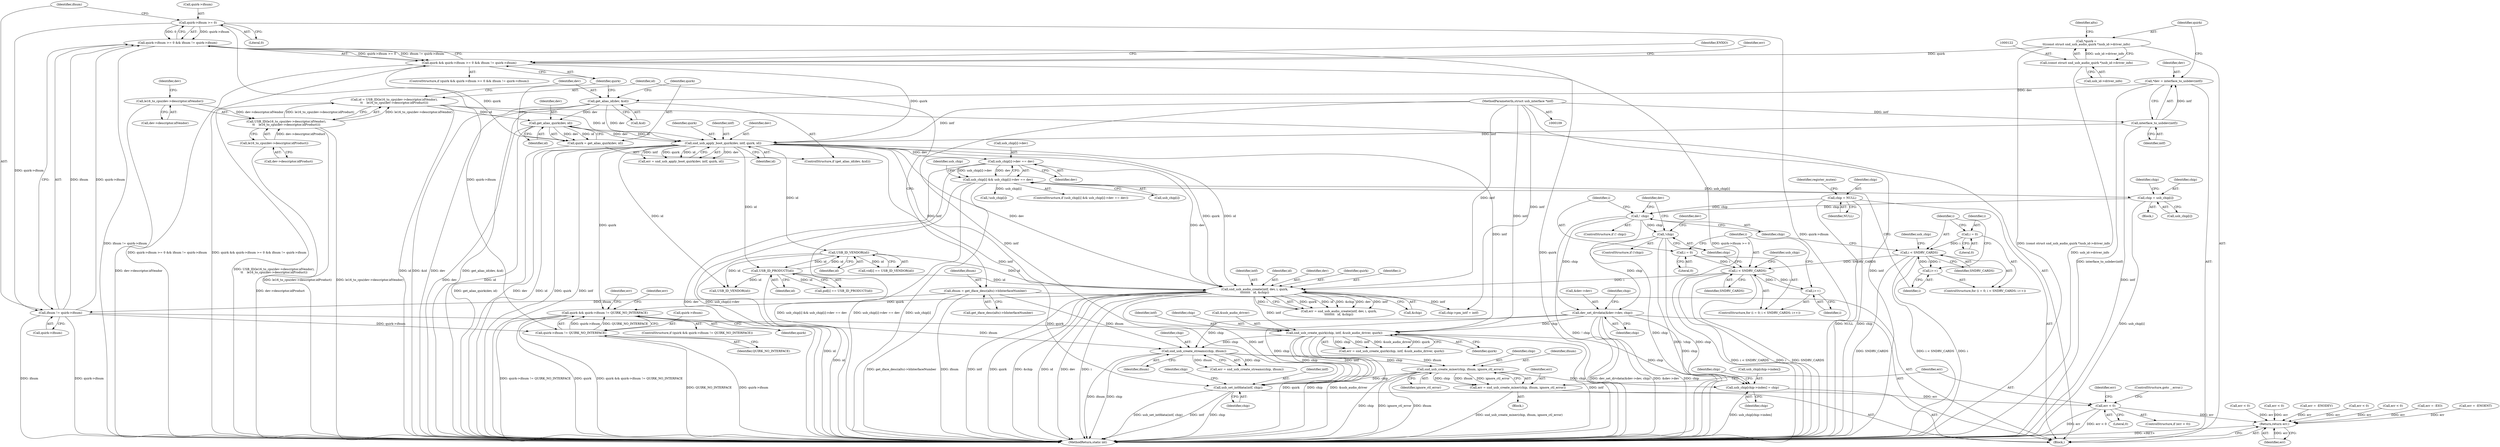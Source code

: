 digraph "0_linux_5f8cf712582617d523120df67d392059eaf2fc4b@API" {
"1000443" [label="(Call,snd_usb_create_mixer(chip, ifnum, ignore_ctl_error))"];
"1000433" [label="(Call,snd_usb_create_streams(chip, ifnum))"];
"1000415" [label="(Call,snd_usb_create_quirk(chip, intf, &usb_audio_driver, quirk))"];
"1000380" [label="(Call,dev_set_drvdata(&dev->dev, chip))"];
"1000262" [label="(Call,! chip)"];
"1000250" [label="(Call,chip = usb_chip[i])"];
"1000218" [label="(Call,usb_chip[i] && usb_chip[i]->dev == dev)"];
"1000222" [label="(Call,usb_chip[i]->dev == dev)"];
"1000190" [label="(Call,snd_usb_apply_boot_quirk(dev, intf, quirk, id))"];
"1000168" [label="(Call,get_alias_quirk(dev, id))"];
"1000162" [label="(Call,get_alias_id(dev, &id))"];
"1000114" [label="(Call,*dev = interface_to_usbdev(intf))"];
"1000116" [label="(Call,interface_to_usbdev(intf))"];
"1000110" [label="(MethodParameterIn,struct usb_interface *intf)"];
"1000146" [label="(Call,id = USB_ID(le16_to_cpu(dev->descriptor.idVendor),\n\t\t    le16_to_cpu(dev->descriptor.idProduct)))"];
"1000148" [label="(Call,USB_ID(le16_to_cpu(dev->descriptor.idVendor),\n\t\t    le16_to_cpu(dev->descriptor.idProduct)))"];
"1000149" [label="(Call,le16_to_cpu(dev->descriptor.idVendor))"];
"1000155" [label="(Call,le16_to_cpu(dev->descriptor.idProduct))"];
"1000172" [label="(Call,quirk && quirk->ifnum >= 0 && ifnum != quirk->ifnum)"];
"1000166" [label="(Call,quirk = get_alias_quirk(dev, id))"];
"1000119" [label="(Call,*quirk =\n\t\t(const struct snd_usb_audio_quirk *)usb_id->driver_info)"];
"1000121" [label="(Call,(const struct snd_usb_audio_quirk *)usb_id->driver_info)"];
"1000174" [label="(Call,quirk->ifnum >= 0 && ifnum != quirk->ifnum)"];
"1000175" [label="(Call,quirk->ifnum >= 0)"];
"1000180" [label="(Call,ifnum != quirk->ifnum)"];
"1000140" [label="(Call,ifnum = get_iface_desc(alts)->bInterfaceNumber)"];
"1000201" [label="(Call,chip = NULL)"];
"1000366" [label="(Call,!chip)"];
"1000315" [label="(Call,snd_usb_audio_create(intf, dev, i, quirk,\n\t\t\t\t\t\t\t\t   id, &chip))"];
"1000269" [label="(Call,i < SNDRV_CARDS)"];
"1000266" [label="(Call,i = 0)"];
"1000272" [label="(Call,i++)"];
"1000211" [label="(Call,i < SNDRV_CARDS)"];
"1000208" [label="(Call,i = 0)"];
"1000214" [label="(Call,i++)"];
"1000292" [label="(Call,USB_ID_VENDOR(id))"];
"1000305" [label="(Call,USB_ID_PRODUCT(id))"];
"1000405" [label="(Call,quirk && quirk->ifnum != QUIRK_NO_INTERFACE)"];
"1000407" [label="(Call,quirk->ifnum != QUIRK_NO_INTERFACE)"];
"1000441" [label="(Call,err = snd_usb_create_mixer(chip, ifnum, ignore_ctl_error))"];
"1000448" [label="(Call,err < 0)"];
"1000508" [label="(Return,return err;)"];
"1000463" [label="(Call,usb_chip[chip->index] = chip)"];
"1000474" [label="(Call,usb_set_intfdata(intf, chip))"];
"1000142" [label="(Call,get_iface_desc(alts)->bInterfaceNumber)"];
"1000148" [label="(Call,USB_ID(le16_to_cpu(dev->descriptor.idVendor),\n\t\t    le16_to_cpu(dev->descriptor.idProduct)))"];
"1000315" [label="(Call,snd_usb_audio_create(intf, dev, i, quirk,\n\t\t\t\t\t\t\t\t   id, &chip))"];
"1000217" [label="(ControlStructure,if (usb_chip[i] && usb_chip[i]->dev == dev))"];
"1000316" [label="(Identifier,intf)"];
"1000110" [label="(MethodParameterIn,struct usb_interface *intf)"];
"1000155" [label="(Call,le16_to_cpu(dev->descriptor.idProduct))"];
"1000169" [label="(Identifier,dev)"];
"1000320" [label="(Identifier,id)"];
"1000328" [label="(Call,chip->pm_intf = intf)"];
"1000293" [label="(Identifier,id)"];
"1000422" [label="(Call,err < 0)"];
"1000413" [label="(Call,err = snd_usb_create_quirk(chip, intf, &usb_audio_driver, quirk))"];
"1000218" [label="(Call,usb_chip[i] && usb_chip[i]->dev == dev)"];
"1000509" [label="(Identifier,err)"];
"1000463" [label="(Call,usb_chip[chip->index] = chip)"];
"1000317" [label="(Identifier,dev)"];
"1000219" [label="(Call,usb_chip[i])"];
"1000161" [label="(ControlStructure,if (get_alias_id(dev, &id)))"];
"1000404" [label="(ControlStructure,if (quirk && quirk->ifnum != QUIRK_NO_INTERFACE))"];
"1000276" [label="(Call,!usb_chip[i])"];
"1000305" [label="(Call,USB_ID_PRODUCT(id))"];
"1000272" [label="(Call,i++)"];
"1000207" [label="(ControlStructure,for (i = 0; i < SNDRV_CARDS; i++))"];
"1000385" [label="(Identifier,chip)"];
"1000114" [label="(Call,*dev = interface_to_usbdev(intf))"];
"1000420" [label="(Identifier,quirk)"];
"1000273" [label="(Identifier,i)"];
"1000407" [label="(Call,quirk->ifnum != QUIRK_NO_INTERFACE)"];
"1000375" [label="(Call,err = -ENODEV)"];
"1000191" [label="(Identifier,dev)"];
"1000147" [label="(Identifier,id)"];
"1000167" [label="(Identifier,quirk)"];
"1000251" [label="(Identifier,chip)"];
"1000172" [label="(Call,quirk && quirk->ifnum >= 0 && ifnum != quirk->ifnum)"];
"1000464" [label="(Call,usb_chip[chip->index])"];
"1000447" [label="(ControlStructure,if (err < 0))"];
"1000190" [label="(Call,snd_usb_apply_boot_quirk(dev, intf, quirk, id))"];
"1000193" [label="(Identifier,quirk)"];
"1000321" [label="(Call,&chip)"];
"1000451" [label="(ControlStructure,goto __error;)"];
"1000176" [label="(Call,quirk->ifnum)"];
"1000182" [label="(Call,quirk->ifnum)"];
"1000203" [label="(Identifier,NULL)"];
"1000441" [label="(Call,err = snd_usb_create_mixer(chip, ifnum, ignore_ctl_error))"];
"1000367" [label="(Identifier,chip)"];
"1000211" [label="(Call,i < SNDRV_CARDS)"];
"1000120" [label="(Identifier,quirk)"];
"1000171" [label="(ControlStructure,if (quirk && quirk->ifnum >= 0 && ifnum != quirk->ifnum))"];
"1000433" [label="(Call,snd_usb_create_streams(chip, ifnum))"];
"1000366" [label="(Call,!chip)"];
"1000476" [label="(Identifier,chip)"];
"1000510" [label="(MethodReturn,static int)"];
"1000162" [label="(Call,get_alias_id(dev, &id))"];
"1000187" [label="(Identifier,ENXIO)"];
"1000437" [label="(Call,err < 0)"];
"1000444" [label="(Identifier,chip)"];
"1000383" [label="(Identifier,dev)"];
"1000267" [label="(Identifier,i)"];
"1000288" [label="(Call,vid[i] == USB_ID_VENDOR(id))"];
"1000250" [label="(Call,chip = usb_chip[i])"];
"1000150" [label="(Call,dev->descriptor.idVendor)"];
"1000164" [label="(Call,&id)"];
"1000222" [label="(Call,usb_chip[i]->dev == dev)"];
"1000146" [label="(Call,id = USB_ID(le16_to_cpu(dev->descriptor.idVendor),\n\t\t    le16_to_cpu(dev->descriptor.idProduct)))"];
"1000121" [label="(Call,(const struct snd_usb_audio_quirk *)usb_id->driver_info)"];
"1000194" [label="(Identifier,id)"];
"1000431" [label="(Call,err = snd_usb_create_streams(chip, ifnum))"];
"1000474" [label="(Call,usb_set_intfdata(intf, chip))"];
"1000417" [label="(Identifier,intf)"];
"1000430" [label="(Block,)"];
"1000415" [label="(Call,snd_usb_create_quirk(chip, intf, &usb_audio_driver, quirk))"];
"1000188" [label="(Call,err = snd_usb_apply_boot_quirk(dev, intf, quirk, id))"];
"1000168" [label="(Call,get_alias_quirk(dev, id))"];
"1000268" [label="(Literal,0)"];
"1000306" [label="(Identifier,id)"];
"1000372" [label="(Identifier,dev)"];
"1000443" [label="(Call,snd_usb_create_mixer(chip, ifnum, ignore_ctl_error))"];
"1000414" [label="(Identifier,err)"];
"1000416" [label="(Identifier,chip)"];
"1000119" [label="(Call,*quirk =\n\t\t(const struct snd_usb_audio_quirk *)usb_id->driver_info)"];
"1000446" [label="(Identifier,ignore_ctl_error)"];
"1000508" [label="(Return,return err;)"];
"1000301" [label="(Call,pid[i] == USB_ID_PRODUCT(id))"];
"1000170" [label="(Identifier,id)"];
"1000206" [label="(Identifier,register_mutex)"];
"1000389" [label="(Identifier,chip)"];
"1000192" [label="(Identifier,intf)"];
"1000140" [label="(Call,ifnum = get_iface_desc(alts)->bInterfaceNumber)"];
"1000408" [label="(Call,quirk->ifnum)"];
"1000209" [label="(Identifier,i)"];
"1000252" [label="(Call,usb_chip[i])"];
"1000265" [label="(ControlStructure,for (i = 0; i < SNDRV_CARDS; i++))"];
"1000235" [label="(Identifier,usb_chip)"];
"1000411" [label="(Identifier,QUIRK_NO_INTERFACE)"];
"1000180" [label="(Call,ifnum != quirk->ifnum)"];
"1000262" [label="(Call,! chip)"];
"1000181" [label="(Identifier,ifnum)"];
"1000449" [label="(Identifier,err)"];
"1000116" [label="(Call,interface_to_usbdev(intf))"];
"1000356" [label="(Call,USB_ID_VENDOR(id))"];
"1000173" [label="(Identifier,quirk)"];
"1000381" [label="(Call,&dev->dev)"];
"1000215" [label="(Identifier,i)"];
"1000115" [label="(Identifier,dev)"];
"1000319" [label="(Identifier,quirk)"];
"1000445" [label="(Identifier,ifnum)"];
"1000158" [label="(Identifier,dev)"];
"1000210" [label="(Literal,0)"];
"1000469" [label="(Identifier,chip)"];
"1000214" [label="(Call,i++)"];
"1000434" [label="(Identifier,chip)"];
"1000459" [label="(Call,err < 0)"];
"1000201" [label="(Call,chip = NULL)"];
"1000220" [label="(Identifier,usb_chip)"];
"1000189" [label="(Identifier,err)"];
"1000269" [label="(Call,i < SNDRV_CARDS)"];
"1000228" [label="(Identifier,dev)"];
"1000448" [label="(Call,err < 0)"];
"1000245" [label="(Call,err = -EIO)"];
"1000261" [label="(ControlStructure,if (! chip))"];
"1000380" [label="(Call,dev_set_drvdata(&dev->dev, chip))"];
"1000112" [label="(Block,)"];
"1000175" [label="(Call,quirk->ifnum >= 0)"];
"1000208" [label="(Call,i = 0)"];
"1000450" [label="(Literal,0)"];
"1000117" [label="(Identifier,intf)"];
"1000229" [label="(Block,)"];
"1000163" [label="(Identifier,dev)"];
"1000149" [label="(Call,le16_to_cpu(dev->descriptor.idVendor))"];
"1000365" [label="(ControlStructure,if (!chip))"];
"1000318" [label="(Identifier,i)"];
"1000278" [label="(Identifier,usb_chip)"];
"1000179" [label="(Literal,0)"];
"1000475" [label="(Identifier,intf)"];
"1000271" [label="(Identifier,SNDRV_CARDS)"];
"1000174" [label="(Call,quirk->ifnum >= 0 && ifnum != quirk->ifnum)"];
"1000360" [label="(Call,err = -ENOENT)"];
"1000472" [label="(Identifier,chip)"];
"1000453" [label="(Identifier,err)"];
"1000166" [label="(Call,quirk = get_alias_quirk(dev, id))"];
"1000270" [label="(Identifier,i)"];
"1000202" [label="(Identifier,chip)"];
"1000406" [label="(Identifier,quirk)"];
"1000213" [label="(Identifier,SNDRV_CARDS)"];
"1000313" [label="(Call,err = snd_usb_audio_create(intf, dev, i, quirk,\n\t\t\t\t\t\t\t\t   id, &chip))"];
"1000405" [label="(Call,quirk && quirk->ifnum != QUIRK_NO_INTERFACE)"];
"1000324" [label="(Call,err < 0)"];
"1000435" [label="(Identifier,ifnum)"];
"1000442" [label="(Identifier,err)"];
"1000428" [label="(Identifier,err)"];
"1000258" [label="(Identifier,chip)"];
"1000212" [label="(Identifier,i)"];
"1000292" [label="(Call,USB_ID_VENDOR(id))"];
"1000141" [label="(Identifier,ifnum)"];
"1000156" [label="(Call,dev->descriptor.idProduct)"];
"1000480" [label="(Identifier,chip)"];
"1000266" [label="(Call,i = 0)"];
"1000263" [label="(Identifier,chip)"];
"1000133" [label="(Identifier,alts)"];
"1000123" [label="(Call,usb_id->driver_info)"];
"1000223" [label="(Call,usb_chip[i]->dev)"];
"1000418" [label="(Call,&usb_audio_driver)"];
"1000443" -> "1000441"  [label="AST: "];
"1000443" -> "1000446"  [label="CFG: "];
"1000444" -> "1000443"  [label="AST: "];
"1000445" -> "1000443"  [label="AST: "];
"1000446" -> "1000443"  [label="AST: "];
"1000441" -> "1000443"  [label="CFG: "];
"1000443" -> "1000510"  [label="DDG: ignore_ctl_error"];
"1000443" -> "1000510"  [label="DDG: ifnum"];
"1000443" -> "1000510"  [label="DDG: chip"];
"1000443" -> "1000441"  [label="DDG: chip"];
"1000443" -> "1000441"  [label="DDG: ifnum"];
"1000443" -> "1000441"  [label="DDG: ignore_ctl_error"];
"1000433" -> "1000443"  [label="DDG: chip"];
"1000433" -> "1000443"  [label="DDG: ifnum"];
"1000443" -> "1000463"  [label="DDG: chip"];
"1000443" -> "1000474"  [label="DDG: chip"];
"1000433" -> "1000431"  [label="AST: "];
"1000433" -> "1000435"  [label="CFG: "];
"1000434" -> "1000433"  [label="AST: "];
"1000435" -> "1000433"  [label="AST: "];
"1000431" -> "1000433"  [label="CFG: "];
"1000433" -> "1000510"  [label="DDG: chip"];
"1000433" -> "1000510"  [label="DDG: ifnum"];
"1000433" -> "1000431"  [label="DDG: chip"];
"1000433" -> "1000431"  [label="DDG: ifnum"];
"1000415" -> "1000433"  [label="DDG: chip"];
"1000380" -> "1000433"  [label="DDG: chip"];
"1000140" -> "1000433"  [label="DDG: ifnum"];
"1000180" -> "1000433"  [label="DDG: ifnum"];
"1000415" -> "1000413"  [label="AST: "];
"1000415" -> "1000420"  [label="CFG: "];
"1000416" -> "1000415"  [label="AST: "];
"1000417" -> "1000415"  [label="AST: "];
"1000418" -> "1000415"  [label="AST: "];
"1000420" -> "1000415"  [label="AST: "];
"1000413" -> "1000415"  [label="CFG: "];
"1000415" -> "1000510"  [label="DDG: quirk"];
"1000415" -> "1000510"  [label="DDG: chip"];
"1000415" -> "1000510"  [label="DDG: &usb_audio_driver"];
"1000415" -> "1000510"  [label="DDG: intf"];
"1000415" -> "1000413"  [label="DDG: chip"];
"1000415" -> "1000413"  [label="DDG: intf"];
"1000415" -> "1000413"  [label="DDG: &usb_audio_driver"];
"1000415" -> "1000413"  [label="DDG: quirk"];
"1000380" -> "1000415"  [label="DDG: chip"];
"1000190" -> "1000415"  [label="DDG: intf"];
"1000110" -> "1000415"  [label="DDG: intf"];
"1000315" -> "1000415"  [label="DDG: intf"];
"1000405" -> "1000415"  [label="DDG: quirk"];
"1000415" -> "1000463"  [label="DDG: chip"];
"1000415" -> "1000474"  [label="DDG: intf"];
"1000415" -> "1000474"  [label="DDG: chip"];
"1000380" -> "1000112"  [label="AST: "];
"1000380" -> "1000385"  [label="CFG: "];
"1000381" -> "1000380"  [label="AST: "];
"1000385" -> "1000380"  [label="AST: "];
"1000389" -> "1000380"  [label="CFG: "];
"1000380" -> "1000510"  [label="DDG: dev_set_drvdata(&dev->dev, chip)"];
"1000380" -> "1000510"  [label="DDG: &dev->dev"];
"1000380" -> "1000510"  [label="DDG: chip"];
"1000262" -> "1000380"  [label="DDG: chip"];
"1000366" -> "1000380"  [label="DDG: chip"];
"1000380" -> "1000463"  [label="DDG: chip"];
"1000380" -> "1000474"  [label="DDG: chip"];
"1000262" -> "1000261"  [label="AST: "];
"1000262" -> "1000263"  [label="CFG: "];
"1000263" -> "1000262"  [label="AST: "];
"1000267" -> "1000262"  [label="CFG: "];
"1000383" -> "1000262"  [label="CFG: "];
"1000262" -> "1000510"  [label="DDG: chip"];
"1000262" -> "1000510"  [label="DDG: ! chip"];
"1000250" -> "1000262"  [label="DDG: chip"];
"1000201" -> "1000262"  [label="DDG: chip"];
"1000262" -> "1000366"  [label="DDG: chip"];
"1000250" -> "1000229"  [label="AST: "];
"1000250" -> "1000252"  [label="CFG: "];
"1000251" -> "1000250"  [label="AST: "];
"1000252" -> "1000250"  [label="AST: "];
"1000258" -> "1000250"  [label="CFG: "];
"1000250" -> "1000510"  [label="DDG: usb_chip[i]"];
"1000218" -> "1000250"  [label="DDG: usb_chip[i]"];
"1000218" -> "1000217"  [label="AST: "];
"1000218" -> "1000219"  [label="CFG: "];
"1000218" -> "1000222"  [label="CFG: "];
"1000219" -> "1000218"  [label="AST: "];
"1000222" -> "1000218"  [label="AST: "];
"1000235" -> "1000218"  [label="CFG: "];
"1000215" -> "1000218"  [label="CFG: "];
"1000218" -> "1000510"  [label="DDG: usb_chip[i]"];
"1000218" -> "1000510"  [label="DDG: usb_chip[i] && usb_chip[i]->dev == dev"];
"1000218" -> "1000510"  [label="DDG: usb_chip[i]->dev == dev"];
"1000222" -> "1000218"  [label="DDG: usb_chip[i]->dev"];
"1000222" -> "1000218"  [label="DDG: dev"];
"1000218" -> "1000276"  [label="DDG: usb_chip[i]"];
"1000222" -> "1000228"  [label="CFG: "];
"1000223" -> "1000222"  [label="AST: "];
"1000228" -> "1000222"  [label="AST: "];
"1000222" -> "1000510"  [label="DDG: usb_chip[i]->dev"];
"1000222" -> "1000510"  [label="DDG: dev"];
"1000190" -> "1000222"  [label="DDG: dev"];
"1000222" -> "1000315"  [label="DDG: dev"];
"1000190" -> "1000188"  [label="AST: "];
"1000190" -> "1000194"  [label="CFG: "];
"1000191" -> "1000190"  [label="AST: "];
"1000192" -> "1000190"  [label="AST: "];
"1000193" -> "1000190"  [label="AST: "];
"1000194" -> "1000190"  [label="AST: "];
"1000188" -> "1000190"  [label="CFG: "];
"1000190" -> "1000510"  [label="DDG: id"];
"1000190" -> "1000510"  [label="DDG: dev"];
"1000190" -> "1000510"  [label="DDG: quirk"];
"1000190" -> "1000510"  [label="DDG: intf"];
"1000190" -> "1000188"  [label="DDG: dev"];
"1000190" -> "1000188"  [label="DDG: intf"];
"1000190" -> "1000188"  [label="DDG: quirk"];
"1000190" -> "1000188"  [label="DDG: id"];
"1000168" -> "1000190"  [label="DDG: dev"];
"1000168" -> "1000190"  [label="DDG: id"];
"1000162" -> "1000190"  [label="DDG: dev"];
"1000116" -> "1000190"  [label="DDG: intf"];
"1000110" -> "1000190"  [label="DDG: intf"];
"1000172" -> "1000190"  [label="DDG: quirk"];
"1000146" -> "1000190"  [label="DDG: id"];
"1000190" -> "1000292"  [label="DDG: id"];
"1000190" -> "1000305"  [label="DDG: id"];
"1000190" -> "1000315"  [label="DDG: intf"];
"1000190" -> "1000315"  [label="DDG: dev"];
"1000190" -> "1000315"  [label="DDG: quirk"];
"1000190" -> "1000315"  [label="DDG: id"];
"1000190" -> "1000356"  [label="DDG: id"];
"1000190" -> "1000405"  [label="DDG: quirk"];
"1000190" -> "1000474"  [label="DDG: intf"];
"1000168" -> "1000166"  [label="AST: "];
"1000168" -> "1000170"  [label="CFG: "];
"1000169" -> "1000168"  [label="AST: "];
"1000170" -> "1000168"  [label="AST: "];
"1000166" -> "1000168"  [label="CFG: "];
"1000168" -> "1000510"  [label="DDG: dev"];
"1000168" -> "1000510"  [label="DDG: id"];
"1000168" -> "1000166"  [label="DDG: dev"];
"1000168" -> "1000166"  [label="DDG: id"];
"1000162" -> "1000168"  [label="DDG: dev"];
"1000146" -> "1000168"  [label="DDG: id"];
"1000162" -> "1000161"  [label="AST: "];
"1000162" -> "1000164"  [label="CFG: "];
"1000163" -> "1000162"  [label="AST: "];
"1000164" -> "1000162"  [label="AST: "];
"1000167" -> "1000162"  [label="CFG: "];
"1000173" -> "1000162"  [label="CFG: "];
"1000162" -> "1000510"  [label="DDG: &id"];
"1000162" -> "1000510"  [label="DDG: dev"];
"1000162" -> "1000510"  [label="DDG: get_alias_id(dev, &id)"];
"1000114" -> "1000162"  [label="DDG: dev"];
"1000114" -> "1000112"  [label="AST: "];
"1000114" -> "1000116"  [label="CFG: "];
"1000115" -> "1000114"  [label="AST: "];
"1000116" -> "1000114"  [label="AST: "];
"1000120" -> "1000114"  [label="CFG: "];
"1000114" -> "1000510"  [label="DDG: interface_to_usbdev(intf)"];
"1000116" -> "1000114"  [label="DDG: intf"];
"1000116" -> "1000117"  [label="CFG: "];
"1000117" -> "1000116"  [label="AST: "];
"1000116" -> "1000510"  [label="DDG: intf"];
"1000110" -> "1000116"  [label="DDG: intf"];
"1000110" -> "1000109"  [label="AST: "];
"1000110" -> "1000510"  [label="DDG: intf"];
"1000110" -> "1000315"  [label="DDG: intf"];
"1000110" -> "1000328"  [label="DDG: intf"];
"1000110" -> "1000474"  [label="DDG: intf"];
"1000146" -> "1000112"  [label="AST: "];
"1000146" -> "1000148"  [label="CFG: "];
"1000147" -> "1000146"  [label="AST: "];
"1000148" -> "1000146"  [label="AST: "];
"1000163" -> "1000146"  [label="CFG: "];
"1000146" -> "1000510"  [label="DDG: USB_ID(le16_to_cpu(dev->descriptor.idVendor),\n\t\t    le16_to_cpu(dev->descriptor.idProduct))"];
"1000146" -> "1000510"  [label="DDG: id"];
"1000148" -> "1000146"  [label="DDG: le16_to_cpu(dev->descriptor.idVendor)"];
"1000148" -> "1000146"  [label="DDG: le16_to_cpu(dev->descriptor.idProduct)"];
"1000148" -> "1000155"  [label="CFG: "];
"1000149" -> "1000148"  [label="AST: "];
"1000155" -> "1000148"  [label="AST: "];
"1000148" -> "1000510"  [label="DDG: le16_to_cpu(dev->descriptor.idProduct)"];
"1000148" -> "1000510"  [label="DDG: le16_to_cpu(dev->descriptor.idVendor)"];
"1000149" -> "1000148"  [label="DDG: dev->descriptor.idVendor"];
"1000155" -> "1000148"  [label="DDG: dev->descriptor.idProduct"];
"1000149" -> "1000150"  [label="CFG: "];
"1000150" -> "1000149"  [label="AST: "];
"1000158" -> "1000149"  [label="CFG: "];
"1000149" -> "1000510"  [label="DDG: dev->descriptor.idVendor"];
"1000155" -> "1000156"  [label="CFG: "];
"1000156" -> "1000155"  [label="AST: "];
"1000155" -> "1000510"  [label="DDG: dev->descriptor.idProduct"];
"1000172" -> "1000171"  [label="AST: "];
"1000172" -> "1000173"  [label="CFG: "];
"1000172" -> "1000174"  [label="CFG: "];
"1000173" -> "1000172"  [label="AST: "];
"1000174" -> "1000172"  [label="AST: "];
"1000187" -> "1000172"  [label="CFG: "];
"1000189" -> "1000172"  [label="CFG: "];
"1000172" -> "1000510"  [label="DDG: quirk && quirk->ifnum >= 0 && ifnum != quirk->ifnum"];
"1000172" -> "1000510"  [label="DDG: quirk"];
"1000172" -> "1000510"  [label="DDG: quirk->ifnum >= 0 && ifnum != quirk->ifnum"];
"1000166" -> "1000172"  [label="DDG: quirk"];
"1000119" -> "1000172"  [label="DDG: quirk"];
"1000174" -> "1000172"  [label="DDG: quirk->ifnum >= 0"];
"1000174" -> "1000172"  [label="DDG: ifnum != quirk->ifnum"];
"1000166" -> "1000161"  [label="AST: "];
"1000167" -> "1000166"  [label="AST: "];
"1000173" -> "1000166"  [label="CFG: "];
"1000166" -> "1000510"  [label="DDG: get_alias_quirk(dev, id)"];
"1000119" -> "1000112"  [label="AST: "];
"1000119" -> "1000121"  [label="CFG: "];
"1000120" -> "1000119"  [label="AST: "];
"1000121" -> "1000119"  [label="AST: "];
"1000133" -> "1000119"  [label="CFG: "];
"1000119" -> "1000510"  [label="DDG: (const struct snd_usb_audio_quirk *)usb_id->driver_info"];
"1000121" -> "1000119"  [label="DDG: usb_id->driver_info"];
"1000121" -> "1000123"  [label="CFG: "];
"1000122" -> "1000121"  [label="AST: "];
"1000123" -> "1000121"  [label="AST: "];
"1000121" -> "1000510"  [label="DDG: usb_id->driver_info"];
"1000174" -> "1000175"  [label="CFG: "];
"1000174" -> "1000180"  [label="CFG: "];
"1000175" -> "1000174"  [label="AST: "];
"1000180" -> "1000174"  [label="AST: "];
"1000174" -> "1000510"  [label="DDG: ifnum != quirk->ifnum"];
"1000174" -> "1000510"  [label="DDG: quirk->ifnum >= 0"];
"1000175" -> "1000174"  [label="DDG: quirk->ifnum"];
"1000175" -> "1000174"  [label="DDG: 0"];
"1000180" -> "1000174"  [label="DDG: ifnum"];
"1000180" -> "1000174"  [label="DDG: quirk->ifnum"];
"1000175" -> "1000179"  [label="CFG: "];
"1000176" -> "1000175"  [label="AST: "];
"1000179" -> "1000175"  [label="AST: "];
"1000181" -> "1000175"  [label="CFG: "];
"1000175" -> "1000510"  [label="DDG: quirk->ifnum"];
"1000175" -> "1000180"  [label="DDG: quirk->ifnum"];
"1000175" -> "1000407"  [label="DDG: quirk->ifnum"];
"1000180" -> "1000182"  [label="CFG: "];
"1000181" -> "1000180"  [label="AST: "];
"1000182" -> "1000180"  [label="AST: "];
"1000180" -> "1000510"  [label="DDG: quirk->ifnum"];
"1000180" -> "1000510"  [label="DDG: ifnum"];
"1000140" -> "1000180"  [label="DDG: ifnum"];
"1000180" -> "1000407"  [label="DDG: quirk->ifnum"];
"1000140" -> "1000112"  [label="AST: "];
"1000140" -> "1000142"  [label="CFG: "];
"1000141" -> "1000140"  [label="AST: "];
"1000142" -> "1000140"  [label="AST: "];
"1000147" -> "1000140"  [label="CFG: "];
"1000140" -> "1000510"  [label="DDG: get_iface_desc(alts)->bInterfaceNumber"];
"1000140" -> "1000510"  [label="DDG: ifnum"];
"1000201" -> "1000112"  [label="AST: "];
"1000201" -> "1000203"  [label="CFG: "];
"1000202" -> "1000201"  [label="AST: "];
"1000203" -> "1000201"  [label="AST: "];
"1000206" -> "1000201"  [label="CFG: "];
"1000201" -> "1000510"  [label="DDG: NULL"];
"1000201" -> "1000510"  [label="DDG: chip"];
"1000366" -> "1000365"  [label="AST: "];
"1000366" -> "1000367"  [label="CFG: "];
"1000367" -> "1000366"  [label="AST: "];
"1000372" -> "1000366"  [label="CFG: "];
"1000383" -> "1000366"  [label="CFG: "];
"1000366" -> "1000510"  [label="DDG: chip"];
"1000366" -> "1000510"  [label="DDG: !chip"];
"1000315" -> "1000313"  [label="AST: "];
"1000315" -> "1000321"  [label="CFG: "];
"1000316" -> "1000315"  [label="AST: "];
"1000317" -> "1000315"  [label="AST: "];
"1000318" -> "1000315"  [label="AST: "];
"1000319" -> "1000315"  [label="AST: "];
"1000320" -> "1000315"  [label="AST: "];
"1000321" -> "1000315"  [label="AST: "];
"1000313" -> "1000315"  [label="CFG: "];
"1000315" -> "1000510"  [label="DDG: i"];
"1000315" -> "1000510"  [label="DDG: intf"];
"1000315" -> "1000510"  [label="DDG: quirk"];
"1000315" -> "1000510"  [label="DDG: &chip"];
"1000315" -> "1000510"  [label="DDG: id"];
"1000315" -> "1000510"  [label="DDG: dev"];
"1000315" -> "1000313"  [label="DDG: quirk"];
"1000315" -> "1000313"  [label="DDG: id"];
"1000315" -> "1000313"  [label="DDG: &chip"];
"1000315" -> "1000313"  [label="DDG: dev"];
"1000315" -> "1000313"  [label="DDG: intf"];
"1000315" -> "1000313"  [label="DDG: i"];
"1000269" -> "1000315"  [label="DDG: i"];
"1000292" -> "1000315"  [label="DDG: id"];
"1000305" -> "1000315"  [label="DDG: id"];
"1000315" -> "1000328"  [label="DDG: intf"];
"1000315" -> "1000405"  [label="DDG: quirk"];
"1000315" -> "1000474"  [label="DDG: intf"];
"1000269" -> "1000265"  [label="AST: "];
"1000269" -> "1000271"  [label="CFG: "];
"1000270" -> "1000269"  [label="AST: "];
"1000271" -> "1000269"  [label="AST: "];
"1000278" -> "1000269"  [label="CFG: "];
"1000367" -> "1000269"  [label="CFG: "];
"1000269" -> "1000510"  [label="DDG: i < SNDRV_CARDS"];
"1000269" -> "1000510"  [label="DDG: i"];
"1000269" -> "1000510"  [label="DDG: SNDRV_CARDS"];
"1000266" -> "1000269"  [label="DDG: i"];
"1000272" -> "1000269"  [label="DDG: i"];
"1000211" -> "1000269"  [label="DDG: SNDRV_CARDS"];
"1000269" -> "1000272"  [label="DDG: i"];
"1000266" -> "1000265"  [label="AST: "];
"1000266" -> "1000268"  [label="CFG: "];
"1000267" -> "1000266"  [label="AST: "];
"1000268" -> "1000266"  [label="AST: "];
"1000270" -> "1000266"  [label="CFG: "];
"1000272" -> "1000265"  [label="AST: "];
"1000272" -> "1000273"  [label="CFG: "];
"1000273" -> "1000272"  [label="AST: "];
"1000270" -> "1000272"  [label="CFG: "];
"1000211" -> "1000207"  [label="AST: "];
"1000211" -> "1000213"  [label="CFG: "];
"1000212" -> "1000211"  [label="AST: "];
"1000213" -> "1000211"  [label="AST: "];
"1000220" -> "1000211"  [label="CFG: "];
"1000263" -> "1000211"  [label="CFG: "];
"1000211" -> "1000510"  [label="DDG: i"];
"1000211" -> "1000510"  [label="DDG: SNDRV_CARDS"];
"1000211" -> "1000510"  [label="DDG: i < SNDRV_CARDS"];
"1000208" -> "1000211"  [label="DDG: i"];
"1000214" -> "1000211"  [label="DDG: i"];
"1000211" -> "1000214"  [label="DDG: i"];
"1000208" -> "1000207"  [label="AST: "];
"1000208" -> "1000210"  [label="CFG: "];
"1000209" -> "1000208"  [label="AST: "];
"1000210" -> "1000208"  [label="AST: "];
"1000212" -> "1000208"  [label="CFG: "];
"1000214" -> "1000207"  [label="AST: "];
"1000214" -> "1000215"  [label="CFG: "];
"1000215" -> "1000214"  [label="AST: "];
"1000212" -> "1000214"  [label="CFG: "];
"1000292" -> "1000288"  [label="AST: "];
"1000292" -> "1000293"  [label="CFG: "];
"1000293" -> "1000292"  [label="AST: "];
"1000288" -> "1000292"  [label="CFG: "];
"1000292" -> "1000510"  [label="DDG: id"];
"1000292" -> "1000288"  [label="DDG: id"];
"1000305" -> "1000292"  [label="DDG: id"];
"1000292" -> "1000305"  [label="DDG: id"];
"1000292" -> "1000356"  [label="DDG: id"];
"1000305" -> "1000301"  [label="AST: "];
"1000305" -> "1000306"  [label="CFG: "];
"1000306" -> "1000305"  [label="AST: "];
"1000301" -> "1000305"  [label="CFG: "];
"1000305" -> "1000510"  [label="DDG: id"];
"1000305" -> "1000301"  [label="DDG: id"];
"1000305" -> "1000356"  [label="DDG: id"];
"1000405" -> "1000404"  [label="AST: "];
"1000405" -> "1000406"  [label="CFG: "];
"1000405" -> "1000407"  [label="CFG: "];
"1000406" -> "1000405"  [label="AST: "];
"1000407" -> "1000405"  [label="AST: "];
"1000414" -> "1000405"  [label="CFG: "];
"1000428" -> "1000405"  [label="CFG: "];
"1000405" -> "1000510"  [label="DDG: quirk && quirk->ifnum != QUIRK_NO_INTERFACE"];
"1000405" -> "1000510"  [label="DDG: quirk->ifnum != QUIRK_NO_INTERFACE"];
"1000405" -> "1000510"  [label="DDG: quirk"];
"1000407" -> "1000405"  [label="DDG: quirk->ifnum"];
"1000407" -> "1000405"  [label="DDG: QUIRK_NO_INTERFACE"];
"1000407" -> "1000411"  [label="CFG: "];
"1000408" -> "1000407"  [label="AST: "];
"1000411" -> "1000407"  [label="AST: "];
"1000407" -> "1000510"  [label="DDG: QUIRK_NO_INTERFACE"];
"1000407" -> "1000510"  [label="DDG: quirk->ifnum"];
"1000441" -> "1000430"  [label="AST: "];
"1000442" -> "1000441"  [label="AST: "];
"1000449" -> "1000441"  [label="CFG: "];
"1000441" -> "1000510"  [label="DDG: snd_usb_create_mixer(chip, ifnum, ignore_ctl_error)"];
"1000441" -> "1000448"  [label="DDG: err"];
"1000448" -> "1000447"  [label="AST: "];
"1000448" -> "1000450"  [label="CFG: "];
"1000449" -> "1000448"  [label="AST: "];
"1000450" -> "1000448"  [label="AST: "];
"1000451" -> "1000448"  [label="CFG: "];
"1000453" -> "1000448"  [label="CFG: "];
"1000448" -> "1000510"  [label="DDG: err"];
"1000448" -> "1000510"  [label="DDG: err < 0"];
"1000448" -> "1000508"  [label="DDG: err"];
"1000508" -> "1000112"  [label="AST: "];
"1000508" -> "1000509"  [label="CFG: "];
"1000509" -> "1000508"  [label="AST: "];
"1000510" -> "1000508"  [label="CFG: "];
"1000508" -> "1000510"  [label="DDG: <RET>"];
"1000509" -> "1000508"  [label="DDG: err"];
"1000360" -> "1000508"  [label="DDG: err"];
"1000437" -> "1000508"  [label="DDG: err"];
"1000422" -> "1000508"  [label="DDG: err"];
"1000324" -> "1000508"  [label="DDG: err"];
"1000245" -> "1000508"  [label="DDG: err"];
"1000375" -> "1000508"  [label="DDG: err"];
"1000459" -> "1000508"  [label="DDG: err"];
"1000463" -> "1000112"  [label="AST: "];
"1000463" -> "1000469"  [label="CFG: "];
"1000464" -> "1000463"  [label="AST: "];
"1000469" -> "1000463"  [label="AST: "];
"1000472" -> "1000463"  [label="CFG: "];
"1000463" -> "1000510"  [label="DDG: usb_chip[chip->index]"];
"1000474" -> "1000112"  [label="AST: "];
"1000474" -> "1000476"  [label="CFG: "];
"1000475" -> "1000474"  [label="AST: "];
"1000476" -> "1000474"  [label="AST: "];
"1000480" -> "1000474"  [label="CFG: "];
"1000474" -> "1000510"  [label="DDG: chip"];
"1000474" -> "1000510"  [label="DDG: usb_set_intfdata(intf, chip)"];
"1000474" -> "1000510"  [label="DDG: intf"];
}
